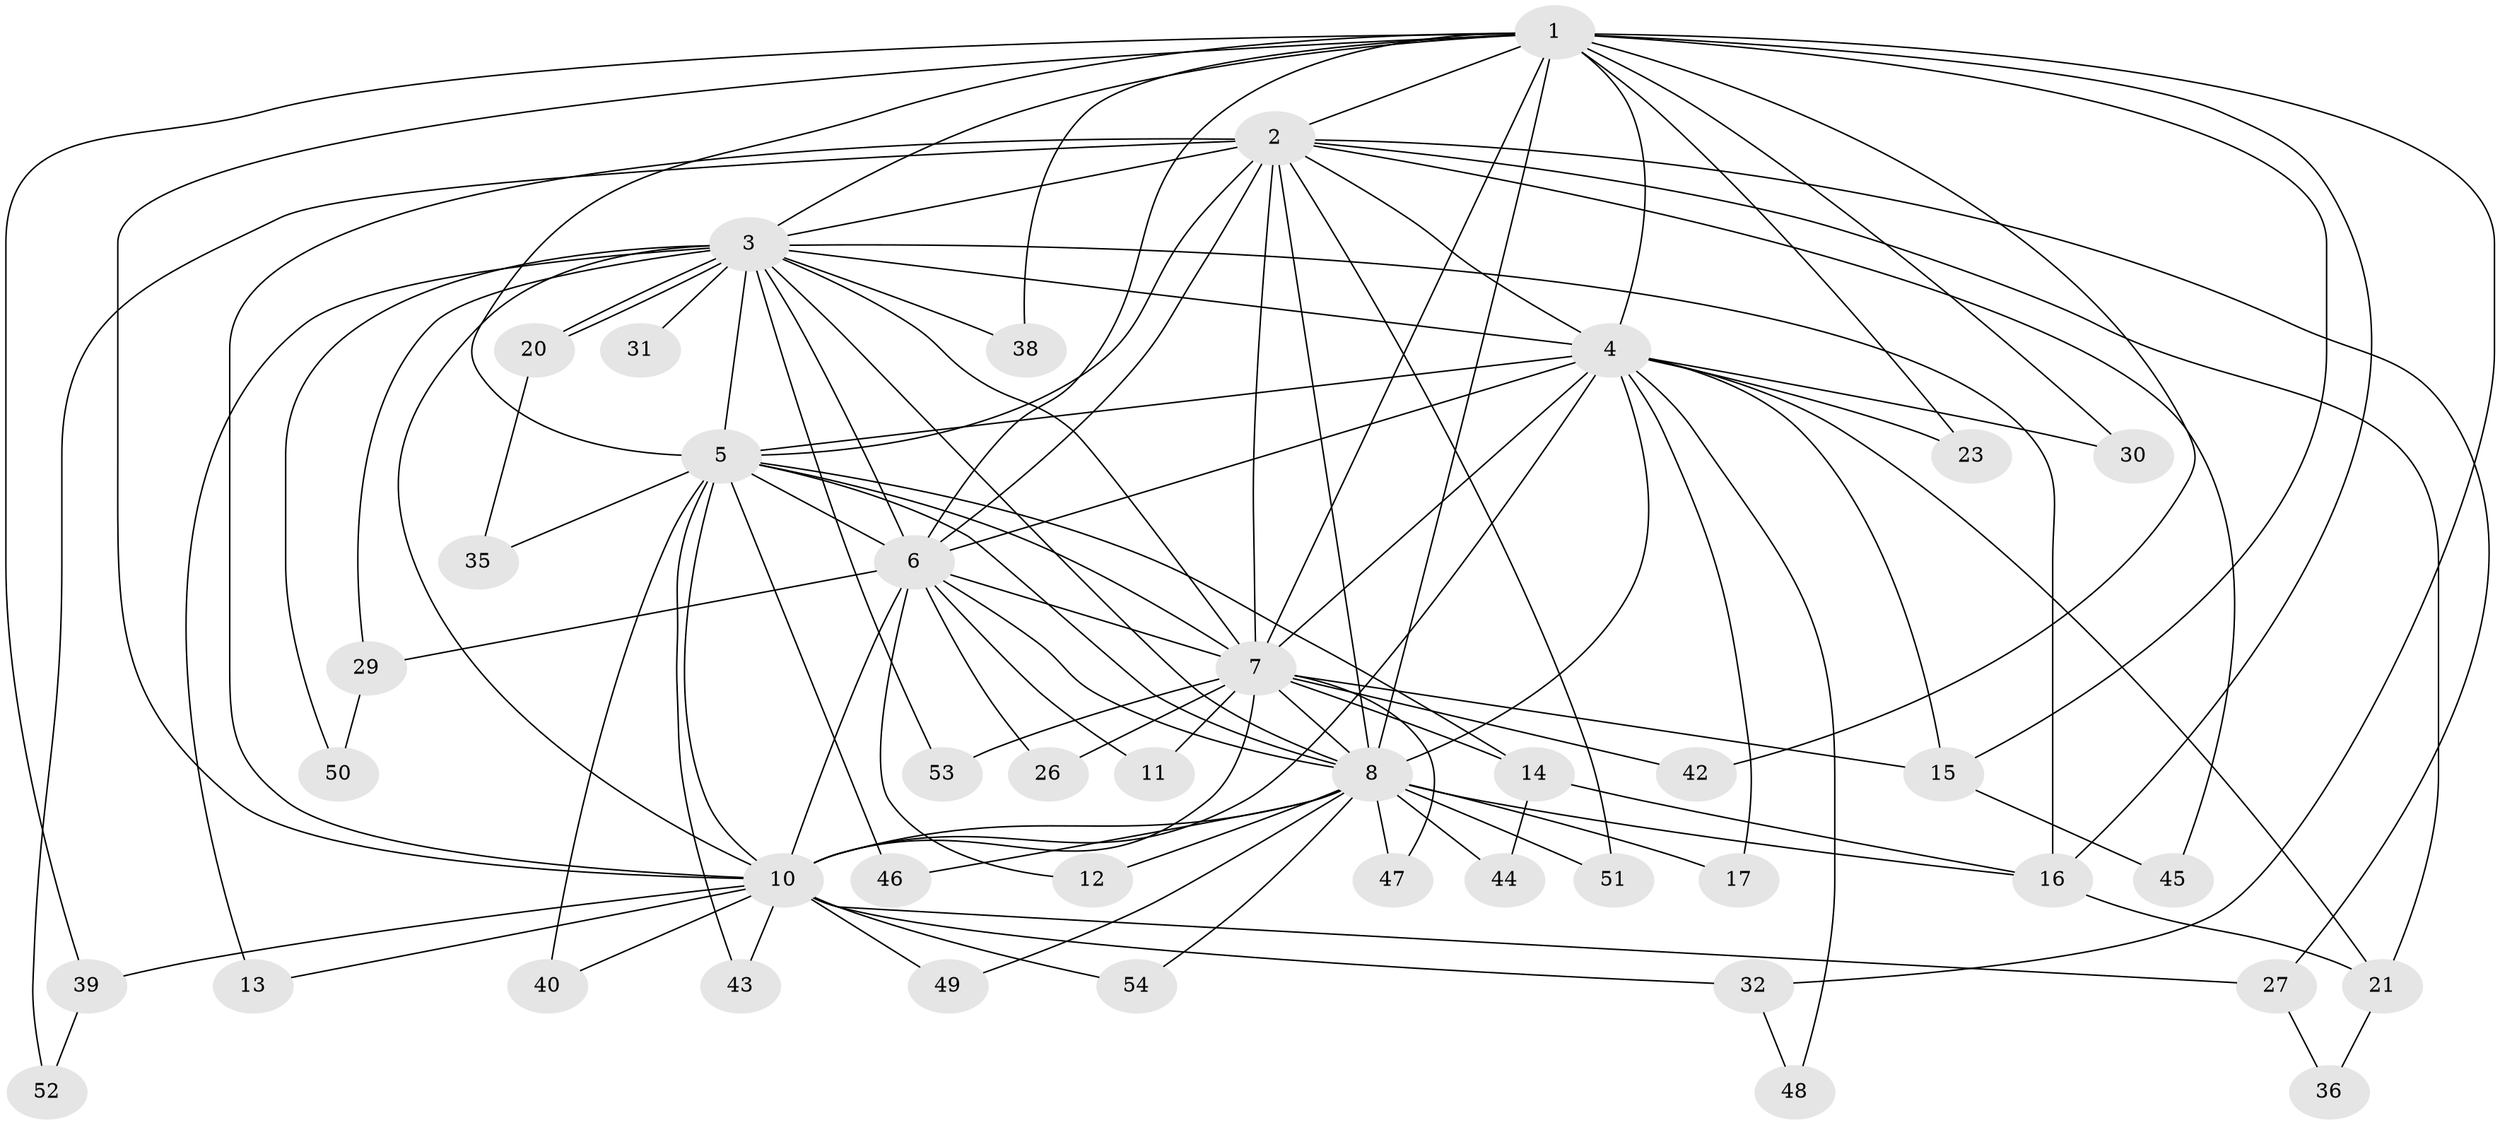 // original degree distribution, {18: 0.03571428571428571, 14: 0.05357142857142857, 16: 0.017857142857142856, 17: 0.03571428571428571, 15: 0.017857142857142856, 19: 0.017857142857142856, 2: 0.5535714285714286, 3: 0.17857142857142858, 4: 0.08928571428571429}
// Generated by graph-tools (version 1.1) at 2025/41/03/06/25 10:41:38]
// undirected, 43 vertices, 107 edges
graph export_dot {
graph [start="1"]
  node [color=gray90,style=filled];
  1 [super="+34"];
  2 [super="+18"];
  3 [super="+24"];
  4 [super="+37"];
  5 [super="+28"];
  6 [super="+56"];
  7 [super="+9"];
  8 [super="+55"];
  10 [super="+25"];
  11;
  12;
  13;
  14 [super="+33"];
  15 [super="+41"];
  16 [super="+19"];
  17;
  20;
  21 [super="+22"];
  23;
  26;
  27;
  29;
  30;
  31;
  32;
  35;
  36;
  38;
  39;
  40;
  42;
  43;
  44;
  45;
  46;
  47;
  48;
  49;
  50;
  51;
  52;
  53;
  54;
  1 -- 2;
  1 -- 3;
  1 -- 4;
  1 -- 5;
  1 -- 6;
  1 -- 7 [weight=3];
  1 -- 8;
  1 -- 10;
  1 -- 16;
  1 -- 23;
  1 -- 30;
  1 -- 32;
  1 -- 38;
  1 -- 39;
  1 -- 42;
  1 -- 15;
  2 -- 3;
  2 -- 4;
  2 -- 5;
  2 -- 6;
  2 -- 7 [weight=3];
  2 -- 8;
  2 -- 10;
  2 -- 21;
  2 -- 27;
  2 -- 51;
  2 -- 52;
  2 -- 45;
  3 -- 4;
  3 -- 5 [weight=2];
  3 -- 6;
  3 -- 7 [weight=2];
  3 -- 8;
  3 -- 10;
  3 -- 13;
  3 -- 20;
  3 -- 20;
  3 -- 31 [weight=2];
  3 -- 38;
  3 -- 50;
  3 -- 53;
  3 -- 16;
  3 -- 29;
  4 -- 5;
  4 -- 6;
  4 -- 7 [weight=3];
  4 -- 8;
  4 -- 10 [weight=2];
  4 -- 15;
  4 -- 17;
  4 -- 21;
  4 -- 23;
  4 -- 30;
  4 -- 48;
  5 -- 6;
  5 -- 7 [weight=2];
  5 -- 8 [weight=2];
  5 -- 10 [weight=2];
  5 -- 14;
  5 -- 35;
  5 -- 40;
  5 -- 43;
  5 -- 46;
  6 -- 7 [weight=2];
  6 -- 8;
  6 -- 10;
  6 -- 11;
  6 -- 12;
  6 -- 26;
  6 -- 29;
  7 -- 8 [weight=2];
  7 -- 10 [weight=2];
  7 -- 11;
  7 -- 14;
  7 -- 26;
  7 -- 42;
  7 -- 47;
  7 -- 15;
  7 -- 53;
  8 -- 10;
  8 -- 12;
  8 -- 16;
  8 -- 17;
  8 -- 44;
  8 -- 46;
  8 -- 47;
  8 -- 49;
  8 -- 51;
  8 -- 54;
  10 -- 13;
  10 -- 27;
  10 -- 39;
  10 -- 40;
  10 -- 43;
  10 -- 49;
  10 -- 32;
  10 -- 54;
  14 -- 16;
  14 -- 44;
  15 -- 45;
  16 -- 21;
  20 -- 35;
  21 -- 36;
  27 -- 36;
  29 -- 50;
  32 -- 48;
  39 -- 52;
}
